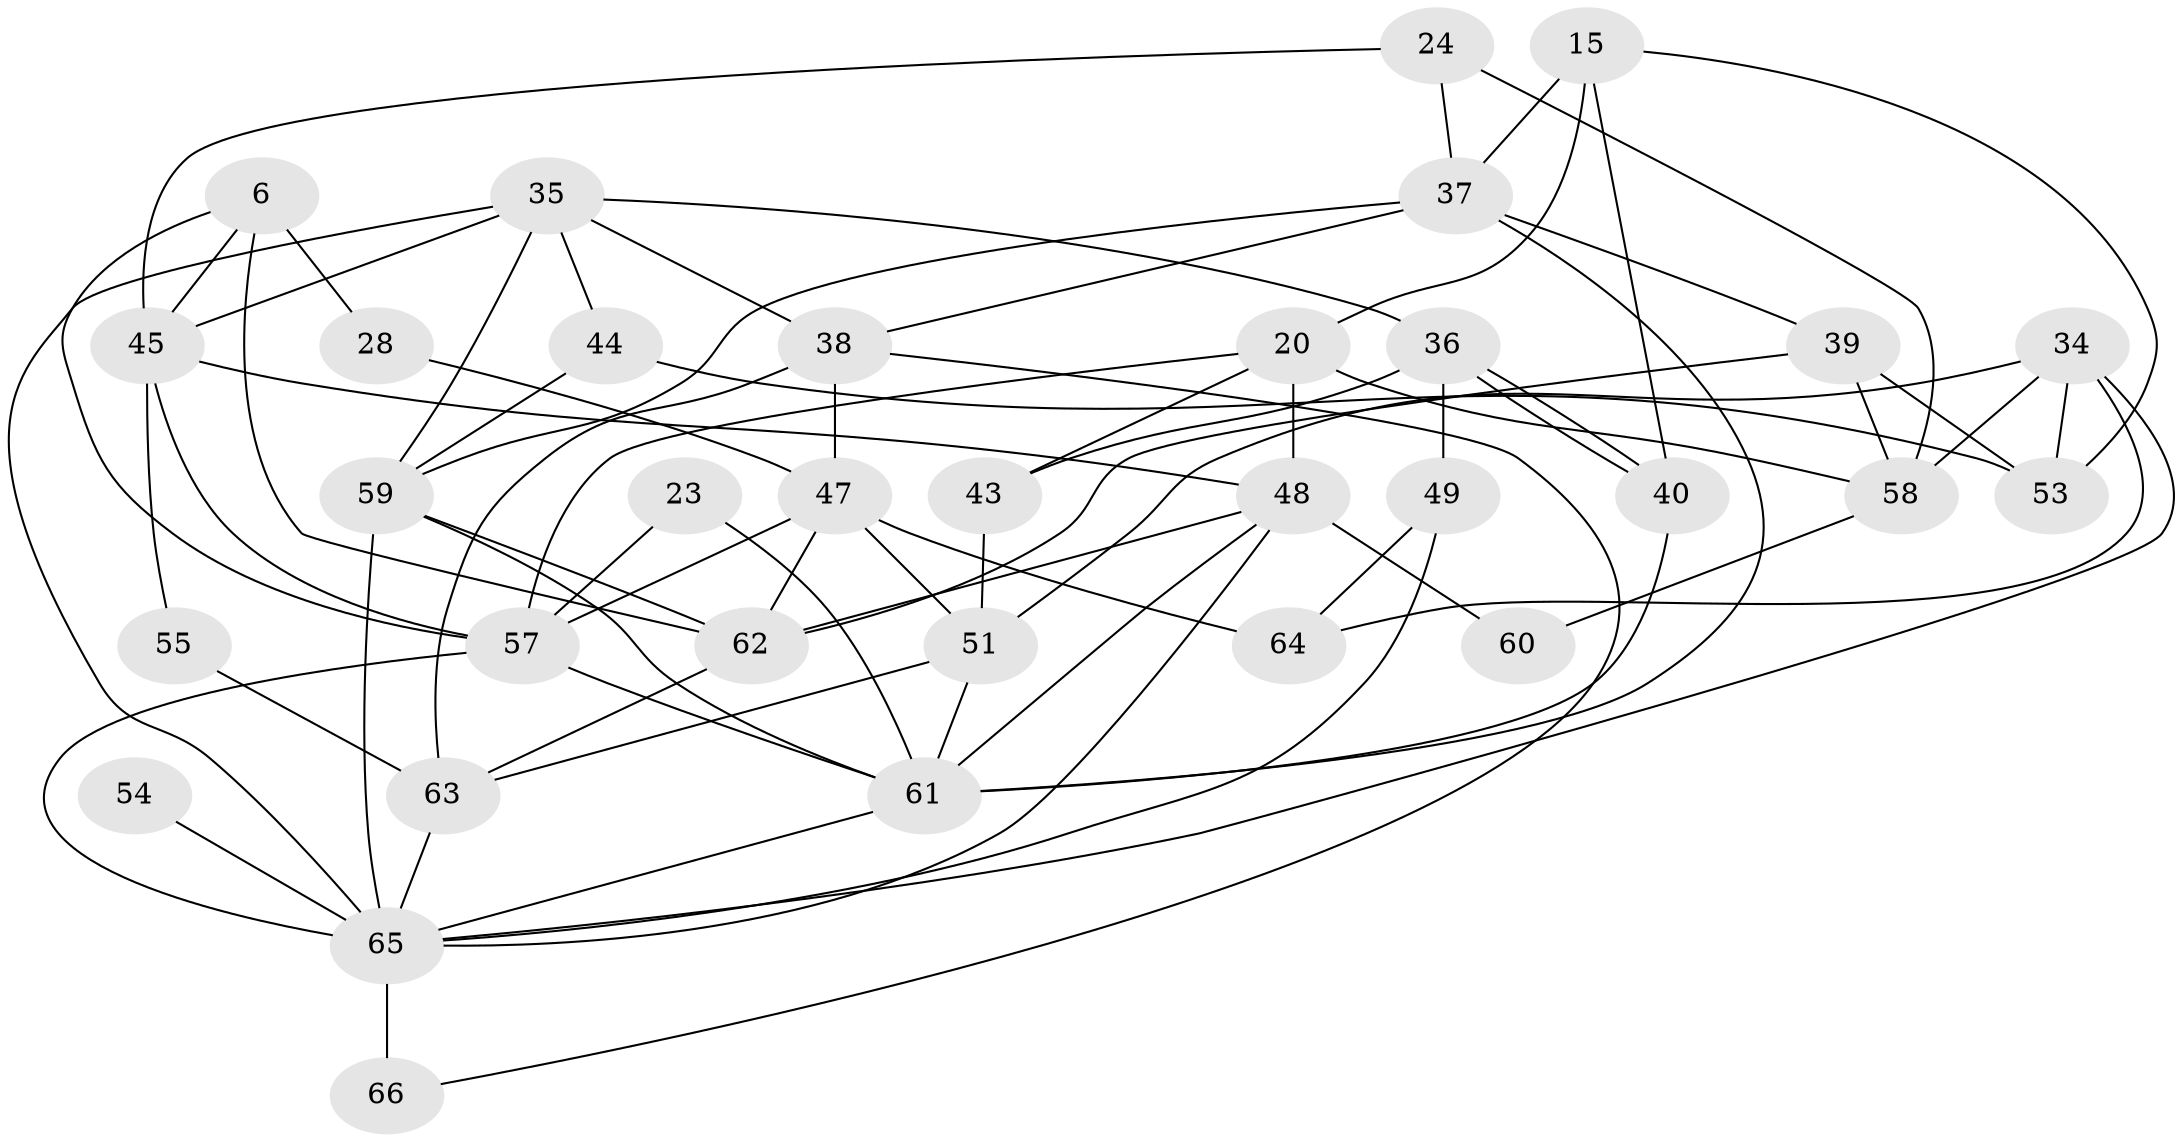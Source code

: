 // original degree distribution, {4: 0.2727272727272727, 5: 0.22727272727272727, 3: 0.22727272727272727, 2: 0.15151515151515152, 6: 0.06060606060606061, 7: 0.06060606060606061}
// Generated by graph-tools (version 1.1) at 2025/49/03/09/25 04:49:37]
// undirected, 33 vertices, 74 edges
graph export_dot {
graph [start="1"]
  node [color=gray90,style=filled];
  6;
  15 [super="+5"];
  20;
  23;
  24;
  28;
  34 [super="+33"];
  35 [super="+11"];
  36;
  37 [super="+12"];
  38;
  39;
  40;
  43;
  44;
  45 [super="+18"];
  47 [super="+10"];
  48 [super="+25"];
  49;
  51;
  53 [super="+9"];
  54;
  55;
  57 [super="+3+41+32"];
  58 [super="+21"];
  59 [super="+29+16"];
  60;
  61 [super="+7+50+30"];
  62 [super="+14+19"];
  63 [super="+42"];
  64 [super="+46"];
  65 [super="+56+2+52"];
  66;
  6 -- 28;
  6 -- 45 [weight=2];
  6 -- 57;
  6 -- 62;
  15 -- 20;
  15 -- 40;
  15 -- 53;
  15 -- 37 [weight=2];
  20 -- 48;
  20 -- 58;
  20 -- 43;
  20 -- 57;
  23 -- 61;
  23 -- 57;
  24 -- 58;
  24 -- 45;
  24 -- 37;
  28 -- 47;
  34 -- 53;
  34 -- 65;
  34 -- 64;
  34 -- 51;
  34 -- 58;
  35 -- 44;
  35 -- 38;
  35 -- 65;
  35 -- 59;
  35 -- 36;
  35 -- 45;
  36 -- 40;
  36 -- 40;
  36 -- 43;
  36 -- 49;
  37 -- 38;
  37 -- 39;
  37 -- 59;
  37 -- 61;
  38 -- 47;
  38 -- 63;
  38 -- 66;
  39 -- 58;
  39 -- 53 [weight=2];
  39 -- 62;
  40 -- 61;
  43 -- 51;
  44 -- 53;
  44 -- 59 [weight=2];
  45 -- 55;
  45 -- 48 [weight=2];
  45 -- 57;
  47 -- 57 [weight=2];
  47 -- 64 [weight=2];
  47 -- 51;
  47 -- 62;
  48 -- 60 [weight=2];
  48 -- 62 [weight=2];
  48 -- 65;
  48 -- 61 [weight=2];
  49 -- 64;
  49 -- 65 [weight=2];
  51 -- 63;
  51 -- 61;
  54 -- 65 [weight=2];
  55 -- 63;
  57 -- 65 [weight=3];
  57 -- 61;
  58 -- 60;
  59 -- 62 [weight=3];
  59 -- 65 [weight=2];
  59 -- 61;
  61 -- 65 [weight=2];
  62 -- 63;
  63 -- 65;
  65 -- 66 [weight=2];
}
